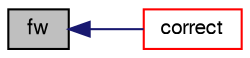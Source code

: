 digraph "fw"
{
  bgcolor="transparent";
  edge [fontname="FreeSans",fontsize="10",labelfontname="FreeSans",labelfontsize="10"];
  node [fontname="FreeSans",fontsize="10",shape=record];
  rankdir="LR";
  Node89 [label="fw",height=0.2,width=0.4,color="black", fillcolor="grey75", style="filled", fontcolor="black"];
  Node89 -> Node90 [dir="back",color="midnightblue",fontsize="10",style="solid",fontname="FreeSans"];
  Node90 [label="correct",height=0.2,width=0.4,color="red",URL="$a30770.html#a3ae44b28050c3aa494c1d8e18cf618c1",tooltip="Solve the turbulence equations and correct the turbulence viscosity. "];
}
